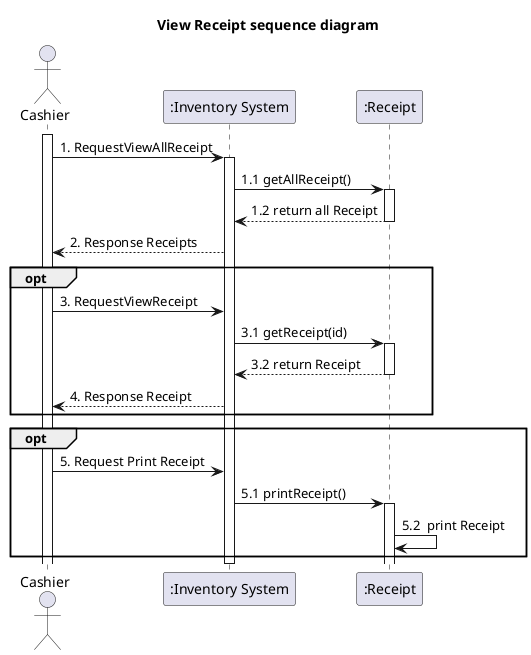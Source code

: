 @startuml
'example
title View Receipt sequence diagram

actor Cashier as actorCashier
participant ":Inventory System" as InventorySystem
participant ":Receipt" as classReceipt

activate actorCashier

actorCashier -> InventorySystem: 1. RequestViewAllReceipt
activate InventorySystem

'-------------- START view product ---------------
InventorySystem -> classReceipt: 1.1 getAllReceipt()
activate classReceipt

classReceipt --> InventorySystem: 1.2 return all Receipt
deactivate classReceipt

InventorySystem --> actorCashier : 2. Response Receipts



opt
actorCashier -> InventorySystem: 3. RequestViewReceipt

InventorySystem -> classReceipt: 3.1 getReceipt(id)
activate classReceipt

classReceipt --> InventorySystem: 3.2 return Receipt
deactivate classReceipt


'-------------- END view product ---------------

InventorySystem --> actorCashier : 4. Response Receipt


end


opt
actorCashier -> InventorySystem : 5. Request Print Receipt


InventorySystem -> classReceipt : 5.1 printReceipt()

activate classReceipt
classReceipt -> classReceipt : 5.2  print Receipt


end
deactivate InventorySystem




@enduml